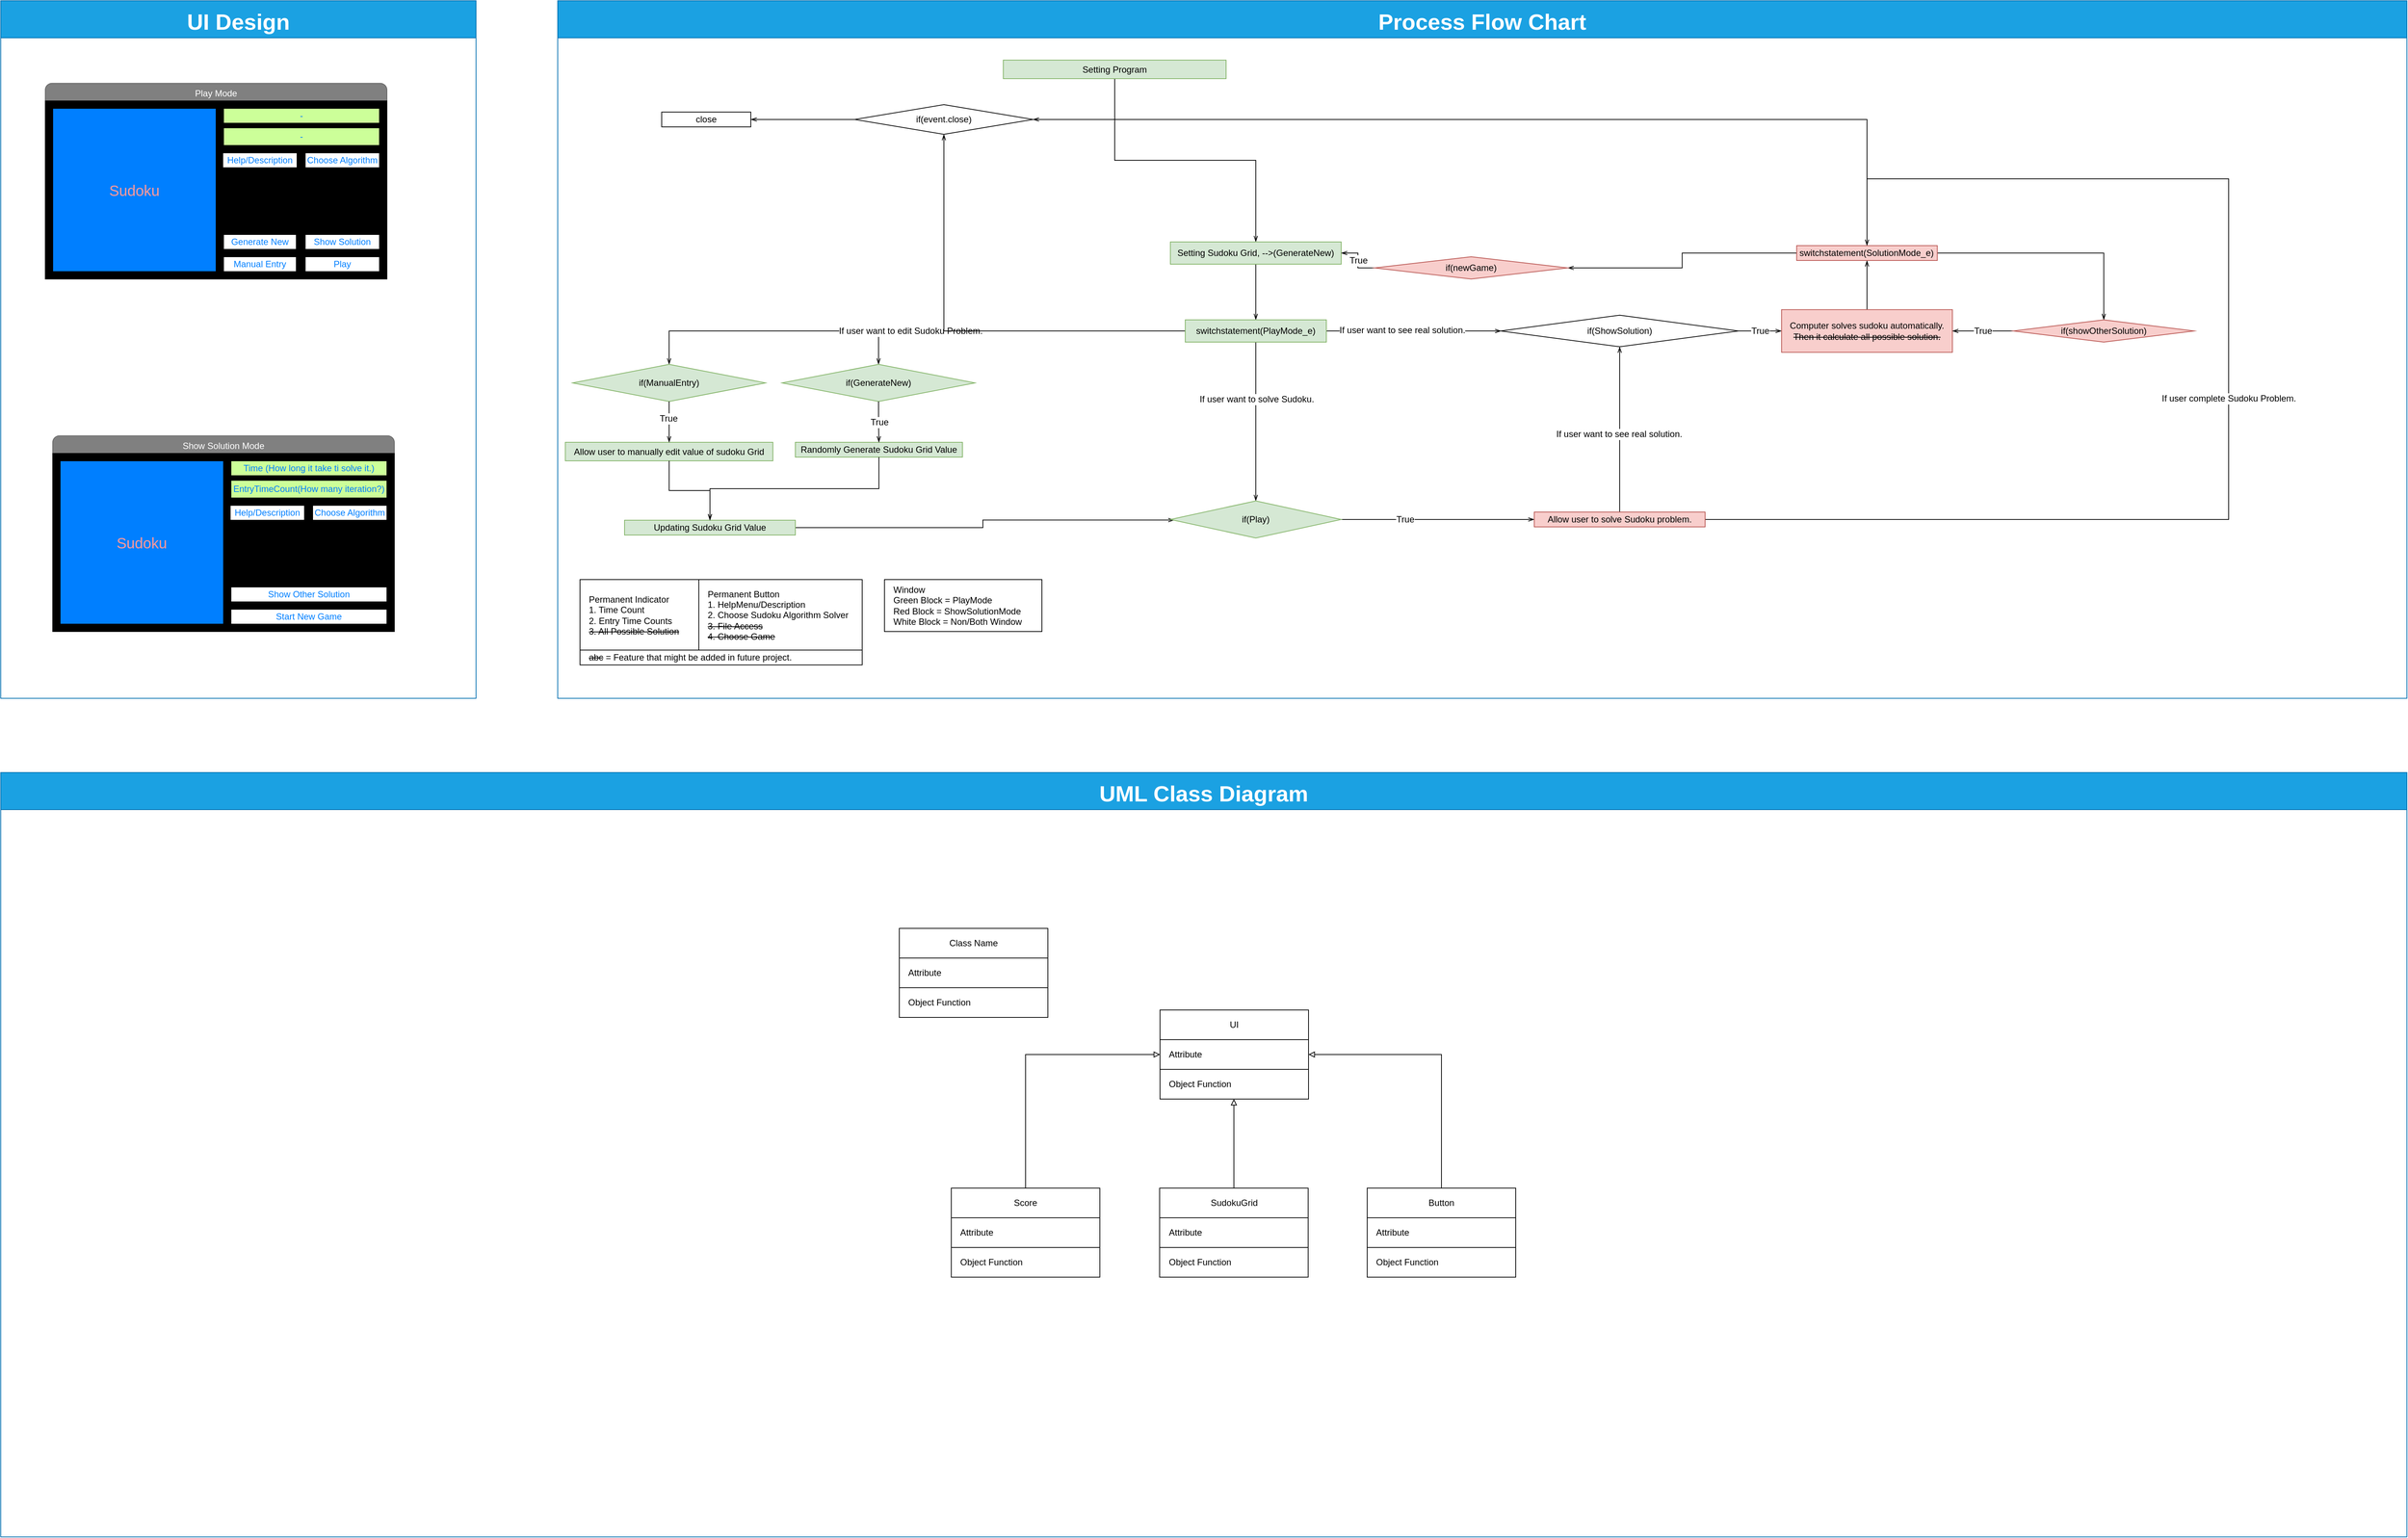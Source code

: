 <mxfile version="17.4.1" type="github">
  <diagram id="C5RBs43oDa-KdzZeNtuy" name="Page-1">
    <mxGraphModel dx="5560" dy="2673" grid="1" gridSize="10" guides="1" tooltips="1" connect="1" arrows="1" fold="1" page="1" pageScale="1" pageWidth="827" pageHeight="1169" math="0" shadow="0">
      <root>
        <mxCell id="WIyWlLk6GJQsqaUBKTNV-0" />
        <mxCell id="WIyWlLk6GJQsqaUBKTNV-1" parent="WIyWlLk6GJQsqaUBKTNV-0" />
        <mxCell id="P9mcN9a8yqLOft1SeJQN-4" value="" style="group" vertex="1" connectable="0" parent="WIyWlLk6GJQsqaUBKTNV-1">
          <mxGeometry x="650" y="1730" width="200" height="120" as="geometry" />
        </mxCell>
        <mxCell id="P9mcN9a8yqLOft1SeJQN-1" value="Class Name" style="rounded=0;whiteSpace=wrap;html=1;" vertex="1" parent="P9mcN9a8yqLOft1SeJQN-4">
          <mxGeometry width="200" height="40" as="geometry" />
        </mxCell>
        <mxCell id="P9mcN9a8yqLOft1SeJQN-2" value="Attribute" style="rounded=0;whiteSpace=wrap;html=1;align=left;spacingLeft=10;" vertex="1" parent="P9mcN9a8yqLOft1SeJQN-4">
          <mxGeometry y="40" width="200" height="40" as="geometry" />
        </mxCell>
        <mxCell id="P9mcN9a8yqLOft1SeJQN-3" value="Object Function" style="rounded=0;whiteSpace=wrap;html=1;align=left;spacingLeft=10;" vertex="1" parent="P9mcN9a8yqLOft1SeJQN-4">
          <mxGeometry y="80" width="200" height="40" as="geometry" />
        </mxCell>
        <mxCell id="P9mcN9a8yqLOft1SeJQN-33" value="" style="edgeStyle=orthogonalEdgeStyle;rounded=0;orthogonalLoop=1;jettySize=auto;html=1;fontSize=12;startArrow=none;startFill=0;endArrow=openThin;endFill=0;" edge="1" parent="WIyWlLk6GJQsqaUBKTNV-1" source="P9mcN9a8yqLOft1SeJQN-30" target="P9mcN9a8yqLOft1SeJQN-32">
          <mxGeometry relative="1" as="geometry" />
        </mxCell>
        <mxCell id="P9mcN9a8yqLOft1SeJQN-43" value="" style="edgeStyle=orthogonalEdgeStyle;rounded=0;orthogonalLoop=1;jettySize=auto;html=1;fontSize=12;startArrow=none;startFill=0;endArrow=openThin;endFill=0;" edge="1" parent="WIyWlLk6GJQsqaUBKTNV-1" source="P9mcN9a8yqLOft1SeJQN-32" target="P9mcN9a8yqLOft1SeJQN-42">
          <mxGeometry relative="1" as="geometry" />
        </mxCell>
        <mxCell id="P9mcN9a8yqLOft1SeJQN-32" value="Setting Sudoku Grid, --&amp;gt;(GenerateNew)" style="whiteSpace=wrap;html=1;rounded=0;fillColor=#d5e8d4;strokeColor=#82b366;" vertex="1" parent="WIyWlLk6GJQsqaUBKTNV-1">
          <mxGeometry x="1015" y="805" width="230" height="30" as="geometry" />
        </mxCell>
        <mxCell id="P9mcN9a8yqLOft1SeJQN-45" value="" style="edgeStyle=orthogonalEdgeStyle;rounded=0;orthogonalLoop=1;jettySize=auto;html=1;fontSize=12;startArrow=none;startFill=0;endArrow=openThin;endFill=0;exitX=0;exitY=0.5;exitDx=0;exitDy=0;" edge="1" parent="WIyWlLk6GJQsqaUBKTNV-1" source="P9mcN9a8yqLOft1SeJQN-42" target="P9mcN9a8yqLOft1SeJQN-44">
          <mxGeometry relative="1" as="geometry" />
        </mxCell>
        <mxCell id="P9mcN9a8yqLOft1SeJQN-47" value="If user want to edit Sudoku Problem." style="edgeStyle=orthogonalEdgeStyle;rounded=0;orthogonalLoop=1;jettySize=auto;html=1;fontSize=12;startArrow=none;startFill=0;endArrow=openThin;endFill=0;" edge="1" parent="WIyWlLk6GJQsqaUBKTNV-1" source="P9mcN9a8yqLOft1SeJQN-42" target="P9mcN9a8yqLOft1SeJQN-46">
          <mxGeometry relative="1" as="geometry" />
        </mxCell>
        <mxCell id="P9mcN9a8yqLOft1SeJQN-59" value="" style="edgeStyle=orthogonalEdgeStyle;rounded=0;orthogonalLoop=1;jettySize=auto;html=1;fontSize=12;startArrow=none;startFill=0;endArrow=openThin;endFill=0;" edge="1" parent="WIyWlLk6GJQsqaUBKTNV-1" source="P9mcN9a8yqLOft1SeJQN-42" target="P9mcN9a8yqLOft1SeJQN-58">
          <mxGeometry relative="1" as="geometry" />
        </mxCell>
        <mxCell id="P9mcN9a8yqLOft1SeJQN-139" value="If user want to solve Sudoku." style="edgeLabel;html=1;align=center;verticalAlign=middle;resizable=0;points=[];fontSize=12;fontColor=#000000;" vertex="1" connectable="0" parent="P9mcN9a8yqLOft1SeJQN-59">
          <mxGeometry x="-0.279" y="1" relative="1" as="geometry">
            <mxPoint as="offset" />
          </mxGeometry>
        </mxCell>
        <mxCell id="P9mcN9a8yqLOft1SeJQN-67" value="" style="edgeStyle=orthogonalEdgeStyle;rounded=0;orthogonalLoop=1;jettySize=auto;html=1;fontSize=12;startArrow=none;startFill=0;endArrow=openThin;endFill=0;" edge="1" parent="WIyWlLk6GJQsqaUBKTNV-1" source="P9mcN9a8yqLOft1SeJQN-42" target="P9mcN9a8yqLOft1SeJQN-66">
          <mxGeometry relative="1" as="geometry" />
        </mxCell>
        <mxCell id="P9mcN9a8yqLOft1SeJQN-138" value="If user want to see real solution." style="edgeLabel;html=1;align=center;verticalAlign=middle;resizable=0;points=[];fontSize=12;fontColor=#000000;" vertex="1" connectable="0" parent="P9mcN9a8yqLOft1SeJQN-67">
          <mxGeometry x="-0.132" y="1" relative="1" as="geometry">
            <mxPoint as="offset" />
          </mxGeometry>
        </mxCell>
        <mxCell id="P9mcN9a8yqLOft1SeJQN-171" value="" style="edgeStyle=orthogonalEdgeStyle;rounded=0;orthogonalLoop=1;jettySize=auto;html=1;fontSize=30;fontColor=#000000;startArrow=none;startFill=0;endArrow=openThin;endFill=0;" edge="1" parent="WIyWlLk6GJQsqaUBKTNV-1" source="P9mcN9a8yqLOft1SeJQN-42" target="P9mcN9a8yqLOft1SeJQN-170">
          <mxGeometry relative="1" as="geometry" />
        </mxCell>
        <mxCell id="P9mcN9a8yqLOft1SeJQN-42" value="switchstatement(PlayMode_e)" style="whiteSpace=wrap;html=1;rounded=0;fillColor=#d5e8d4;strokeColor=#82B366;" vertex="1" parent="WIyWlLk6GJQsqaUBKTNV-1">
          <mxGeometry x="1035" y="910" width="190" height="30" as="geometry" />
        </mxCell>
        <mxCell id="P9mcN9a8yqLOft1SeJQN-60" style="edgeStyle=orthogonalEdgeStyle;rounded=0;orthogonalLoop=1;jettySize=auto;html=1;entryX=0.023;entryY=0.516;entryDx=0;entryDy=0;entryPerimeter=0;fontSize=12;startArrow=none;startFill=0;endArrow=openThin;endFill=0;" edge="1" parent="WIyWlLk6GJQsqaUBKTNV-1" source="P9mcN9a8yqLOft1SeJQN-54" target="P9mcN9a8yqLOft1SeJQN-58">
          <mxGeometry relative="1" as="geometry" />
        </mxCell>
        <mxCell id="P9mcN9a8yqLOft1SeJQN-63" value="" style="edgeStyle=orthogonalEdgeStyle;rounded=0;orthogonalLoop=1;jettySize=auto;html=1;fontSize=12;startArrow=none;startFill=0;endArrow=openThin;endFill=0;" edge="1" parent="WIyWlLk6GJQsqaUBKTNV-1" source="P9mcN9a8yqLOft1SeJQN-58" target="P9mcN9a8yqLOft1SeJQN-62">
          <mxGeometry relative="1" as="geometry" />
        </mxCell>
        <mxCell id="P9mcN9a8yqLOft1SeJQN-65" value="True" style="edgeLabel;html=1;align=center;verticalAlign=middle;resizable=0;points=[];fontSize=12;" vertex="1" connectable="0" parent="P9mcN9a8yqLOft1SeJQN-63">
          <mxGeometry x="-0.339" relative="1" as="geometry">
            <mxPoint as="offset" />
          </mxGeometry>
        </mxCell>
        <mxCell id="P9mcN9a8yqLOft1SeJQN-58" value="if(Play)" style="rhombus;whiteSpace=wrap;html=1;rounded=0;fillColor=#d5e8d4;strokeColor=#82b366;" vertex="1" parent="WIyWlLk6GJQsqaUBKTNV-1">
          <mxGeometry x="1015" y="1154" width="230" height="50" as="geometry" />
        </mxCell>
        <mxCell id="P9mcN9a8yqLOft1SeJQN-68" style="edgeStyle=orthogonalEdgeStyle;rounded=0;orthogonalLoop=1;jettySize=auto;html=1;entryX=0.5;entryY=1;entryDx=0;entryDy=0;fontSize=12;startArrow=none;startFill=0;endArrow=openThin;endFill=0;" edge="1" parent="WIyWlLk6GJQsqaUBKTNV-1" source="P9mcN9a8yqLOft1SeJQN-62" target="P9mcN9a8yqLOft1SeJQN-66">
          <mxGeometry relative="1" as="geometry" />
        </mxCell>
        <mxCell id="P9mcN9a8yqLOft1SeJQN-69" value="If user want to see real solution." style="edgeLabel;html=1;align=center;verticalAlign=middle;resizable=0;points=[];fontSize=12;" vertex="1" connectable="0" parent="P9mcN9a8yqLOft1SeJQN-68">
          <mxGeometry x="-0.053" y="1" relative="1" as="geometry">
            <mxPoint as="offset" />
          </mxGeometry>
        </mxCell>
        <mxCell id="P9mcN9a8yqLOft1SeJQN-116" value="If user complete Sudoku Problem." style="edgeStyle=orthogonalEdgeStyle;rounded=0;orthogonalLoop=1;jettySize=auto;html=1;fontSize=12;fontColor=#000000;startArrow=none;startFill=0;endArrow=openThin;endFill=0;entryX=0.5;entryY=0;entryDx=0;entryDy=0;" edge="1" parent="WIyWlLk6GJQsqaUBKTNV-1" source="P9mcN9a8yqLOft1SeJQN-62" target="P9mcN9a8yqLOft1SeJQN-91">
          <mxGeometry x="-0.003" relative="1" as="geometry">
            <mxPoint x="2440" y="720" as="targetPoint" />
            <Array as="points">
              <mxPoint x="2440" y="1179" />
              <mxPoint x="2440" y="720" />
              <mxPoint x="1953" y="720" />
            </Array>
            <mxPoint as="offset" />
          </mxGeometry>
        </mxCell>
        <mxCell id="P9mcN9a8yqLOft1SeJQN-62" value="&lt;span&gt;Allow user to solve Sudoku problem.&lt;/span&gt;" style="whiteSpace=wrap;html=1;rounded=0;fillColor=#f8cecc;strokeColor=#b85450;" vertex="1" parent="WIyWlLk6GJQsqaUBKTNV-1">
          <mxGeometry x="1505" y="1169" width="230" height="20" as="geometry" />
        </mxCell>
        <mxCell id="P9mcN9a8yqLOft1SeJQN-71" value="True" style="edgeStyle=orthogonalEdgeStyle;rounded=0;orthogonalLoop=1;jettySize=auto;html=1;fontSize=12;startArrow=none;startFill=0;endArrow=openThin;endFill=0;" edge="1" parent="WIyWlLk6GJQsqaUBKTNV-1" source="P9mcN9a8yqLOft1SeJQN-66" target="P9mcN9a8yqLOft1SeJQN-70">
          <mxGeometry relative="1" as="geometry" />
        </mxCell>
        <mxCell id="P9mcN9a8yqLOft1SeJQN-66" value="if(ShowSolution)" style="rhombus;whiteSpace=wrap;html=1;rounded=0;" vertex="1" parent="WIyWlLk6GJQsqaUBKTNV-1">
          <mxGeometry x="1460" y="903.75" width="320" height="42.5" as="geometry" />
        </mxCell>
        <mxCell id="P9mcN9a8yqLOft1SeJQN-92" value="" style="edgeStyle=orthogonalEdgeStyle;rounded=0;orthogonalLoop=1;jettySize=auto;html=1;fontSize=12;fontColor=#FFFFFF;startArrow=none;startFill=0;endArrow=openThin;endFill=0;" edge="1" parent="WIyWlLk6GJQsqaUBKTNV-1" source="P9mcN9a8yqLOft1SeJQN-70" target="P9mcN9a8yqLOft1SeJQN-91">
          <mxGeometry relative="1" as="geometry" />
        </mxCell>
        <mxCell id="P9mcN9a8yqLOft1SeJQN-70" value="Computer solves sudoku automatically.&lt;br&gt;&lt;strike&gt;Then it calculate all possible solution.&lt;/strike&gt;" style="whiteSpace=wrap;html=1;rounded=0;fillColor=#f8cecc;strokeColor=#b85450;" vertex="1" parent="WIyWlLk6GJQsqaUBKTNV-1">
          <mxGeometry x="1838" y="896.25" width="230" height="57.5" as="geometry" />
        </mxCell>
        <mxCell id="P9mcN9a8yqLOft1SeJQN-94" value="" style="edgeStyle=orthogonalEdgeStyle;rounded=0;orthogonalLoop=1;jettySize=auto;html=1;fontSize=12;fontColor=#FFFFFF;startArrow=none;startFill=0;endArrow=openThin;endFill=0;" edge="1" parent="WIyWlLk6GJQsqaUBKTNV-1" source="P9mcN9a8yqLOft1SeJQN-91" target="P9mcN9a8yqLOft1SeJQN-93">
          <mxGeometry relative="1" as="geometry" />
        </mxCell>
        <mxCell id="P9mcN9a8yqLOft1SeJQN-97" value="" style="edgeStyle=orthogonalEdgeStyle;rounded=0;orthogonalLoop=1;jettySize=auto;html=1;fontSize=12;fontColor=#000000;startArrow=none;startFill=0;endArrow=openThin;endFill=0;" edge="1" parent="WIyWlLk6GJQsqaUBKTNV-1" source="P9mcN9a8yqLOft1SeJQN-91" target="P9mcN9a8yqLOft1SeJQN-96">
          <mxGeometry relative="1" as="geometry" />
        </mxCell>
        <mxCell id="P9mcN9a8yqLOft1SeJQN-173" style="edgeStyle=orthogonalEdgeStyle;rounded=0;orthogonalLoop=1;jettySize=auto;html=1;fontSize=30;fontColor=#000000;startArrow=none;startFill=0;endArrow=openThin;endFill=0;entryX=1;entryY=0.5;entryDx=0;entryDy=0;" edge="1" parent="WIyWlLk6GJQsqaUBKTNV-1" source="P9mcN9a8yqLOft1SeJQN-91" target="P9mcN9a8yqLOft1SeJQN-170">
          <mxGeometry relative="1" as="geometry">
            <mxPoint x="1630" y="580" as="targetPoint" />
            <Array as="points">
              <mxPoint x="1953" y="640" />
            </Array>
          </mxGeometry>
        </mxCell>
        <mxCell id="P9mcN9a8yqLOft1SeJQN-91" value="switchstatement(SolutionMode_e)" style="whiteSpace=wrap;html=1;rounded=0;fillColor=#f8cecc;strokeColor=#b85450;" vertex="1" parent="WIyWlLk6GJQsqaUBKTNV-1">
          <mxGeometry x="1858.31" y="810" width="189.38" height="20" as="geometry" />
        </mxCell>
        <mxCell id="P9mcN9a8yqLOft1SeJQN-95" value="&lt;font color=&quot;#000000&quot;&gt;&lt;span&gt;True&lt;/span&gt;&lt;/font&gt;" style="edgeStyle=orthogonalEdgeStyle;rounded=0;orthogonalLoop=1;jettySize=auto;html=1;entryX=1;entryY=0.5;entryDx=0;entryDy=0;fontSize=12;fontColor=#FFFFFF;startArrow=none;startFill=0;endArrow=openThin;endFill=0;" edge="1" parent="WIyWlLk6GJQsqaUBKTNV-1" source="P9mcN9a8yqLOft1SeJQN-93" target="P9mcN9a8yqLOft1SeJQN-32">
          <mxGeometry relative="1" as="geometry" />
        </mxCell>
        <mxCell id="P9mcN9a8yqLOft1SeJQN-98" value="True" style="edgeStyle=orthogonalEdgeStyle;rounded=0;orthogonalLoop=1;jettySize=auto;html=1;fontSize=12;fontColor=#000000;startArrow=none;startFill=0;endArrow=openThin;endFill=0;entryX=1;entryY=0.5;entryDx=0;entryDy=0;" edge="1" parent="WIyWlLk6GJQsqaUBKTNV-1" source="P9mcN9a8yqLOft1SeJQN-96" target="P9mcN9a8yqLOft1SeJQN-70">
          <mxGeometry relative="1" as="geometry">
            <mxPoint x="2221.87" y="960" as="targetPoint" />
          </mxGeometry>
        </mxCell>
        <mxCell id="P9mcN9a8yqLOft1SeJQN-96" value="if(showOtherSolution)" style="rhombus;whiteSpace=wrap;html=1;rounded=0;fillColor=#f8cecc;strokeColor=#b85450;" vertex="1" parent="WIyWlLk6GJQsqaUBKTNV-1">
          <mxGeometry x="2150" y="910" width="243.74" height="30" as="geometry" />
        </mxCell>
        <mxCell id="P9mcN9a8yqLOft1SeJQN-141" value="" style="group" vertex="1" connectable="0" parent="WIyWlLk6GJQsqaUBKTNV-1">
          <mxGeometry x="720" y="1840" width="760" height="360" as="geometry" />
        </mxCell>
        <mxCell id="P9mcN9a8yqLOft1SeJQN-5" value="" style="group" vertex="1" connectable="0" parent="P9mcN9a8yqLOft1SeJQN-141">
          <mxGeometry x="281" width="200" height="120" as="geometry" />
        </mxCell>
        <mxCell id="P9mcN9a8yqLOft1SeJQN-6" value="UI" style="rounded=0;whiteSpace=wrap;html=1;" vertex="1" parent="P9mcN9a8yqLOft1SeJQN-5">
          <mxGeometry width="200" height="40" as="geometry" />
        </mxCell>
        <mxCell id="P9mcN9a8yqLOft1SeJQN-7" value="Attribute" style="rounded=0;whiteSpace=wrap;html=1;align=left;spacingLeft=10;" vertex="1" parent="P9mcN9a8yqLOft1SeJQN-5">
          <mxGeometry y="40" width="200" height="40" as="geometry" />
        </mxCell>
        <mxCell id="P9mcN9a8yqLOft1SeJQN-8" value="Object Function" style="rounded=0;whiteSpace=wrap;html=1;align=left;spacingLeft=10;" vertex="1" parent="P9mcN9a8yqLOft1SeJQN-5">
          <mxGeometry y="80" width="200" height="40" as="geometry" />
        </mxCell>
        <mxCell id="P9mcN9a8yqLOft1SeJQN-12" value="" style="group" vertex="1" connectable="0" parent="P9mcN9a8yqLOft1SeJQN-141">
          <mxGeometry y="240" width="200" height="120" as="geometry" />
        </mxCell>
        <mxCell id="P9mcN9a8yqLOft1SeJQN-13" value="Score" style="rounded=0;whiteSpace=wrap;html=1;" vertex="1" parent="P9mcN9a8yqLOft1SeJQN-12">
          <mxGeometry width="200" height="40" as="geometry" />
        </mxCell>
        <mxCell id="P9mcN9a8yqLOft1SeJQN-14" value="Attribute" style="rounded=0;whiteSpace=wrap;html=1;align=left;spacingLeft=10;" vertex="1" parent="P9mcN9a8yqLOft1SeJQN-12">
          <mxGeometry y="40" width="200" height="40" as="geometry" />
        </mxCell>
        <mxCell id="P9mcN9a8yqLOft1SeJQN-15" value="Object Function" style="rounded=0;whiteSpace=wrap;html=1;align=left;spacingLeft=10;" vertex="1" parent="P9mcN9a8yqLOft1SeJQN-12">
          <mxGeometry y="80" width="200" height="40" as="geometry" />
        </mxCell>
        <mxCell id="P9mcN9a8yqLOft1SeJQN-17" value="" style="group" vertex="1" connectable="0" parent="P9mcN9a8yqLOft1SeJQN-141">
          <mxGeometry x="560" y="240" width="200" height="120" as="geometry" />
        </mxCell>
        <mxCell id="P9mcN9a8yqLOft1SeJQN-18" value="Button" style="rounded=0;whiteSpace=wrap;html=1;" vertex="1" parent="P9mcN9a8yqLOft1SeJQN-17">
          <mxGeometry width="200" height="40" as="geometry" />
        </mxCell>
        <mxCell id="P9mcN9a8yqLOft1SeJQN-19" value="Attribute" style="rounded=0;whiteSpace=wrap;html=1;align=left;spacingLeft=10;" vertex="1" parent="P9mcN9a8yqLOft1SeJQN-17">
          <mxGeometry y="40" width="200" height="40" as="geometry" />
        </mxCell>
        <mxCell id="P9mcN9a8yqLOft1SeJQN-20" value="Object Function" style="rounded=0;whiteSpace=wrap;html=1;align=left;spacingLeft=10;" vertex="1" parent="P9mcN9a8yqLOft1SeJQN-17">
          <mxGeometry y="80" width="200" height="40" as="geometry" />
        </mxCell>
        <mxCell id="P9mcN9a8yqLOft1SeJQN-21" value="" style="group" vertex="1" connectable="0" parent="P9mcN9a8yqLOft1SeJQN-141">
          <mxGeometry x="280.5" y="240" width="200" height="120" as="geometry" />
        </mxCell>
        <mxCell id="P9mcN9a8yqLOft1SeJQN-22" value="SudokuGrid" style="rounded=0;whiteSpace=wrap;html=1;" vertex="1" parent="P9mcN9a8yqLOft1SeJQN-21">
          <mxGeometry width="200" height="40" as="geometry" />
        </mxCell>
        <mxCell id="P9mcN9a8yqLOft1SeJQN-23" value="Attribute" style="rounded=0;whiteSpace=wrap;html=1;align=left;spacingLeft=10;" vertex="1" parent="P9mcN9a8yqLOft1SeJQN-21">
          <mxGeometry y="40" width="200" height="40" as="geometry" />
        </mxCell>
        <mxCell id="P9mcN9a8yqLOft1SeJQN-24" value="Object Function" style="rounded=0;whiteSpace=wrap;html=1;align=left;spacingLeft=10;" vertex="1" parent="P9mcN9a8yqLOft1SeJQN-21">
          <mxGeometry y="80" width="200" height="40" as="geometry" />
        </mxCell>
        <mxCell id="P9mcN9a8yqLOft1SeJQN-26" style="edgeStyle=orthogonalEdgeStyle;rounded=0;orthogonalLoop=1;jettySize=auto;html=1;fontSize=20;startArrow=block;startFill=0;endArrow=none;endFill=0;" edge="1" parent="P9mcN9a8yqLOft1SeJQN-141" source="P9mcN9a8yqLOft1SeJQN-7" target="P9mcN9a8yqLOft1SeJQN-13">
          <mxGeometry relative="1" as="geometry" />
        </mxCell>
        <mxCell id="P9mcN9a8yqLOft1SeJQN-27" style="edgeStyle=orthogonalEdgeStyle;rounded=0;orthogonalLoop=1;jettySize=auto;html=1;fontSize=20;startArrow=none;startFill=0;endArrow=block;endFill=0;" edge="1" parent="P9mcN9a8yqLOft1SeJQN-141" source="P9mcN9a8yqLOft1SeJQN-22">
          <mxGeometry relative="1" as="geometry">
            <mxPoint x="380.5" y="120" as="targetPoint" />
          </mxGeometry>
        </mxCell>
        <mxCell id="P9mcN9a8yqLOft1SeJQN-28" style="edgeStyle=orthogonalEdgeStyle;rounded=0;orthogonalLoop=1;jettySize=auto;html=1;entryX=1;entryY=0.5;entryDx=0;entryDy=0;fontSize=20;startArrow=none;startFill=0;endArrow=block;endFill=0;exitX=0.5;exitY=0;exitDx=0;exitDy=0;" edge="1" parent="P9mcN9a8yqLOft1SeJQN-141" source="P9mcN9a8yqLOft1SeJQN-18" target="P9mcN9a8yqLOft1SeJQN-7">
          <mxGeometry relative="1" as="geometry" />
        </mxCell>
        <mxCell id="P9mcN9a8yqLOft1SeJQN-144" value="Process Flow Chart" style="swimlane;fontSize=30;fontColor=#ffffff;strokeColor=#006EAF;fillColor=#1ba1e2;startSize=50;" vertex="1" parent="WIyWlLk6GJQsqaUBKTNV-1">
          <mxGeometry x="190" y="480" width="2490" height="940" as="geometry" />
        </mxCell>
        <mxCell id="P9mcN9a8yqLOft1SeJQN-135" value="" style="group" vertex="1" connectable="0" parent="P9mcN9a8yqLOft1SeJQN-144">
          <mxGeometry x="30" y="780" width="380" height="115" as="geometry" />
        </mxCell>
        <mxCell id="P9mcN9a8yqLOft1SeJQN-133" value="" style="group" vertex="1" connectable="0" parent="P9mcN9a8yqLOft1SeJQN-135">
          <mxGeometry width="380" height="95" as="geometry" />
        </mxCell>
        <mxCell id="P9mcN9a8yqLOft1SeJQN-115" value="&lt;span style=&quot;white-space: pre&quot;&gt;Permanent Button&lt;br&gt;1. HelpMenu/Description&lt;br&gt;2. Choose Sudoku Algorithm Solver&lt;br&gt;&lt;strike&gt;3. File Access&lt;br/&gt;4. Choose Game&lt;/strike&gt;&lt;br&gt;&lt;/span&gt;" style="rounded=0;whiteSpace=wrap;html=1;fontSize=12;fontColor=#000000;fillColor=#FFFFFF;align=left;spacingLeft=10;" vertex="1" parent="P9mcN9a8yqLOft1SeJQN-133">
          <mxGeometry x="160" width="220" height="95" as="geometry" />
        </mxCell>
        <mxCell id="P9mcN9a8yqLOft1SeJQN-117" value="&lt;span style=&quot;white-space: pre&quot;&gt;Permanent Indicator&lt;br&gt;1. Time Count&lt;br&gt;2. Entry Time Counts&lt;br&gt;&lt;strike&gt;3. All Possible Solution&lt;/strike&gt;&lt;br&gt;&lt;/span&gt;" style="rounded=0;whiteSpace=wrap;html=1;fontSize=12;fontColor=#000000;fillColor=#FFFFFF;align=left;spacingLeft=10;" vertex="1" parent="P9mcN9a8yqLOft1SeJQN-133">
          <mxGeometry width="160" height="95" as="geometry" />
        </mxCell>
        <mxCell id="P9mcN9a8yqLOft1SeJQN-134" value="&lt;strike&gt;abc&lt;/strike&gt;&amp;nbsp;= Feature that might be added in future project." style="rounded=0;whiteSpace=wrap;html=1;fontSize=12;fontColor=#000000;fillColor=#FFFFFF;align=left;spacingLeft=10;" vertex="1" parent="P9mcN9a8yqLOft1SeJQN-135">
          <mxGeometry y="95" width="380" height="20" as="geometry" />
        </mxCell>
        <mxCell id="P9mcN9a8yqLOft1SeJQN-93" value="if(newGame)" style="rhombus;whiteSpace=wrap;html=1;rounded=0;fillColor=#f8cecc;strokeColor=#b85450;" vertex="1" parent="P9mcN9a8yqLOft1SeJQN-144">
          <mxGeometry x="1100" y="345" width="260" height="30" as="geometry" />
        </mxCell>
        <mxCell id="P9mcN9a8yqLOft1SeJQN-136" value="&lt;span style=&quot;white-space: pre&quot;&gt;Window&lt;/span&gt;&lt;br&gt;Green Block = PlayMode&lt;br&gt;Red Block = ShowSolutionMode&lt;br&gt;White Block = Non/Both Window" style="rounded=0;whiteSpace=wrap;html=1;fontSize=12;fontColor=#000000;fillColor=#FFFFFF;align=left;spacingLeft=10;" vertex="1" parent="P9mcN9a8yqLOft1SeJQN-144">
          <mxGeometry x="440" y="780" width="212" height="70" as="geometry" />
        </mxCell>
        <mxCell id="P9mcN9a8yqLOft1SeJQN-170" value="if(event.close)" style="rhombus;whiteSpace=wrap;html=1;rounded=0;" vertex="1" parent="P9mcN9a8yqLOft1SeJQN-144">
          <mxGeometry x="400" y="140" width="240" height="40" as="geometry" />
        </mxCell>
        <mxCell id="P9mcN9a8yqLOft1SeJQN-44" value="if(GenerateNew)" style="rhombus;whiteSpace=wrap;html=1;rounded=0;fillColor=#d5e8d4;strokeColor=#82b366;" vertex="1" parent="P9mcN9a8yqLOft1SeJQN-144">
          <mxGeometry x="302" y="490" width="260" height="50" as="geometry" />
        </mxCell>
        <mxCell id="P9mcN9a8yqLOft1SeJQN-54" value="Updating Sudoku Grid Value" style="whiteSpace=wrap;html=1;rounded=0;fillColor=#d5e8d4;strokeColor=#82b366;" vertex="1" parent="P9mcN9a8yqLOft1SeJQN-144">
          <mxGeometry x="90" y="700" width="230" height="20" as="geometry" />
        </mxCell>
        <mxCell id="P9mcN9a8yqLOft1SeJQN-46" value="if(ManualEntry)" style="rhombus;whiteSpace=wrap;html=1;rounded=0;fillColor=#d5e8d4;strokeColor=#82b366;" vertex="1" parent="P9mcN9a8yqLOft1SeJQN-144">
          <mxGeometry x="20" y="490" width="260" height="50" as="geometry" />
        </mxCell>
        <mxCell id="P9mcN9a8yqLOft1SeJQN-52" value="Allow user to manually edit value of sudoku Grid" style="whiteSpace=wrap;html=1;rounded=0;fillColor=#d5e8d4;strokeColor=#82b366;" vertex="1" parent="P9mcN9a8yqLOft1SeJQN-144">
          <mxGeometry x="10.25" y="595" width="279.5" height="25" as="geometry" />
        </mxCell>
        <mxCell id="P9mcN9a8yqLOft1SeJQN-53" value="" style="edgeStyle=orthogonalEdgeStyle;rounded=0;orthogonalLoop=1;jettySize=auto;html=1;fontSize=12;startArrow=none;startFill=0;endArrow=openThin;endFill=0;" edge="1" parent="P9mcN9a8yqLOft1SeJQN-144" source="P9mcN9a8yqLOft1SeJQN-46" target="P9mcN9a8yqLOft1SeJQN-52">
          <mxGeometry relative="1" as="geometry" />
        </mxCell>
        <mxCell id="P9mcN9a8yqLOft1SeJQN-64" value="True" style="edgeLabel;html=1;align=center;verticalAlign=middle;resizable=0;points=[];fontSize=12;" vertex="1" connectable="0" parent="P9mcN9a8yqLOft1SeJQN-53">
          <mxGeometry x="-0.185" y="-1" relative="1" as="geometry">
            <mxPoint as="offset" />
          </mxGeometry>
        </mxCell>
        <mxCell id="P9mcN9a8yqLOft1SeJQN-55" value="" style="edgeStyle=orthogonalEdgeStyle;rounded=0;orthogonalLoop=1;jettySize=auto;html=1;fontSize=12;startArrow=none;startFill=0;endArrow=openThin;endFill=0;" edge="1" parent="P9mcN9a8yqLOft1SeJQN-144" source="P9mcN9a8yqLOft1SeJQN-52" target="P9mcN9a8yqLOft1SeJQN-54">
          <mxGeometry relative="1" as="geometry" />
        </mxCell>
        <mxCell id="P9mcN9a8yqLOft1SeJQN-50" value="Randomly Generate Sudoku Grid Value" style="whiteSpace=wrap;html=1;rounded=0;fillColor=#d5e8d4;strokeColor=#82b366;" vertex="1" parent="P9mcN9a8yqLOft1SeJQN-144">
          <mxGeometry x="320" y="595" width="225" height="20" as="geometry" />
        </mxCell>
        <mxCell id="P9mcN9a8yqLOft1SeJQN-51" value="True" style="edgeStyle=orthogonalEdgeStyle;rounded=0;orthogonalLoop=1;jettySize=auto;html=1;fontSize=12;startArrow=none;startFill=0;endArrow=openThin;endFill=0;" edge="1" parent="P9mcN9a8yqLOft1SeJQN-144" source="P9mcN9a8yqLOft1SeJQN-44" target="P9mcN9a8yqLOft1SeJQN-50">
          <mxGeometry relative="1" as="geometry" />
        </mxCell>
        <mxCell id="P9mcN9a8yqLOft1SeJQN-57" style="edgeStyle=orthogonalEdgeStyle;rounded=0;orthogonalLoop=1;jettySize=auto;html=1;entryX=0.5;entryY=0;entryDx=0;entryDy=0;fontSize=12;startArrow=none;startFill=0;endArrow=openThin;endFill=0;" edge="1" parent="P9mcN9a8yqLOft1SeJQN-144" source="P9mcN9a8yqLOft1SeJQN-50" target="P9mcN9a8yqLOft1SeJQN-54">
          <mxGeometry relative="1" as="geometry" />
        </mxCell>
        <mxCell id="P9mcN9a8yqLOft1SeJQN-30" value="Setting Program" style="rounded=0;whiteSpace=wrap;html=1;fontSize=12;fillColor=#d5e8d4;strokeColor=#82b366;" vertex="1" parent="P9mcN9a8yqLOft1SeJQN-144">
          <mxGeometry x="600" y="80" width="300" height="25" as="geometry" />
        </mxCell>
        <mxCell id="P9mcN9a8yqLOft1SeJQN-175" value="close" style="whiteSpace=wrap;html=1;rounded=0;" vertex="1" parent="P9mcN9a8yqLOft1SeJQN-144">
          <mxGeometry x="140" y="150" width="120" height="20" as="geometry" />
        </mxCell>
        <mxCell id="P9mcN9a8yqLOft1SeJQN-176" value="" style="edgeStyle=orthogonalEdgeStyle;rounded=0;orthogonalLoop=1;jettySize=auto;html=1;fontSize=30;fontColor=#000000;startArrow=none;startFill=0;endArrow=openThin;endFill=0;" edge="1" parent="P9mcN9a8yqLOft1SeJQN-144" source="P9mcN9a8yqLOft1SeJQN-170" target="P9mcN9a8yqLOft1SeJQN-175">
          <mxGeometry relative="1" as="geometry" />
        </mxCell>
        <mxCell id="P9mcN9a8yqLOft1SeJQN-186" value="UI Design" style="swimlane;fontSize=30;fontColor=#ffffff;strokeColor=#006EAF;fillColor=#1ba1e2;startSize=50;" vertex="1" parent="WIyWlLk6GJQsqaUBKTNV-1">
          <mxGeometry x="-560" y="480" width="640" height="940" as="geometry" />
        </mxCell>
        <mxCell id="P9mcN9a8yqLOft1SeJQN-75" value="" style="group" vertex="1" connectable="0" parent="P9mcN9a8yqLOft1SeJQN-186">
          <mxGeometry x="60" y="135" width="460" height="240" as="geometry" />
        </mxCell>
        <mxCell id="P9mcN9a8yqLOft1SeJQN-76" value="Play Mode" style="rounded=1;whiteSpace=wrap;html=1;fontSize=12;fillColor=#808080;fontColor=#FFFFFF;strokeColor=#666666;verticalAlign=top;" vertex="1" parent="P9mcN9a8yqLOft1SeJQN-75">
          <mxGeometry y="-23.75" width="460" height="60" as="geometry" />
        </mxCell>
        <mxCell id="P9mcN9a8yqLOft1SeJQN-77" value="" style="rounded=0;whiteSpace=wrap;html=1;fillColor=#000000;" vertex="1" parent="P9mcN9a8yqLOft1SeJQN-75">
          <mxGeometry width="460" height="240" as="geometry" />
        </mxCell>
        <mxCell id="P9mcN9a8yqLOft1SeJQN-78" value="Sudoku" style="whiteSpace=wrap;html=1;aspect=fixed;fillColor=#007FFF;fontColor=#FF9999;fontSize=20;" vertex="1" parent="P9mcN9a8yqLOft1SeJQN-75">
          <mxGeometry x="10" y="10" width="220" height="220" as="geometry" />
        </mxCell>
        <mxCell id="P9mcN9a8yqLOft1SeJQN-79" value="Manual Entry" style="rounded=0;whiteSpace=wrap;html=1;fontColor=#007FFF;fillColor=#FFFFFF;" vertex="1" parent="P9mcN9a8yqLOft1SeJQN-75">
          <mxGeometry x="240" y="210" width="98" height="20" as="geometry" />
        </mxCell>
        <mxCell id="P9mcN9a8yqLOft1SeJQN-80" value="Play" style="rounded=0;whiteSpace=wrap;html=1;fontColor=#007FFF;fillColor=#FFFFFF;" vertex="1" parent="P9mcN9a8yqLOft1SeJQN-75">
          <mxGeometry x="350" y="210" width="100" height="20" as="geometry" />
        </mxCell>
        <mxCell id="P9mcN9a8yqLOft1SeJQN-81" value="-" style="rounded=0;whiteSpace=wrap;html=1;fontSize=12;fontColor=#007FFF;fillColor=#CCFF99;" vertex="1" parent="P9mcN9a8yqLOft1SeJQN-75">
          <mxGeometry x="240" y="10" width="210" height="20" as="geometry" />
        </mxCell>
        <mxCell id="P9mcN9a8yqLOft1SeJQN-82" value="Generate New" style="rounded=0;whiteSpace=wrap;html=1;fontColor=#007FFF;fillColor=#FFFFFF;" vertex="1" parent="P9mcN9a8yqLOft1SeJQN-75">
          <mxGeometry x="240" y="180" width="98" height="20" as="geometry" />
        </mxCell>
        <mxCell id="P9mcN9a8yqLOft1SeJQN-83" value="Show Solution" style="rounded=0;whiteSpace=wrap;html=1;fontColor=#007FFF;fillColor=#FFFFFF;" vertex="1" parent="P9mcN9a8yqLOft1SeJQN-75">
          <mxGeometry x="350" y="180" width="100" height="20" as="geometry" />
        </mxCell>
        <mxCell id="P9mcN9a8yqLOft1SeJQN-84" value="-" style="rounded=0;whiteSpace=wrap;html=1;fontSize=12;fontColor=#007FFF;fillColor=#CCFF99;" vertex="1" parent="P9mcN9a8yqLOft1SeJQN-75">
          <mxGeometry x="240" y="36.25" width="210" height="23.75" as="geometry" />
        </mxCell>
        <mxCell id="P9mcN9a8yqLOft1SeJQN-118" value="Help/Description" style="rounded=0;whiteSpace=wrap;html=1;fontColor=#007FFF;fillColor=#FFFFFF;" vertex="1" parent="P9mcN9a8yqLOft1SeJQN-75">
          <mxGeometry x="239" y="70" width="100" height="20" as="geometry" />
        </mxCell>
        <mxCell id="P9mcN9a8yqLOft1SeJQN-119" value="Choose Algorithm" style="rounded=0;whiteSpace=wrap;html=1;fontColor=#007FFF;fillColor=#FFFFFF;" vertex="1" parent="P9mcN9a8yqLOft1SeJQN-75">
          <mxGeometry x="350" y="70" width="100" height="20" as="geometry" />
        </mxCell>
        <mxCell id="P9mcN9a8yqLOft1SeJQN-121" value="" style="group" vertex="1" connectable="0" parent="P9mcN9a8yqLOft1SeJQN-186">
          <mxGeometry x="70" y="610" width="460" height="240" as="geometry" />
        </mxCell>
        <mxCell id="P9mcN9a8yqLOft1SeJQN-122" value="Show Solution Mode" style="rounded=1;whiteSpace=wrap;html=1;fontSize=12;fillColor=#808080;fontColor=#FFFFFF;strokeColor=#666666;verticalAlign=top;" vertex="1" parent="P9mcN9a8yqLOft1SeJQN-121">
          <mxGeometry y="-23.75" width="460" height="60" as="geometry" />
        </mxCell>
        <mxCell id="P9mcN9a8yqLOft1SeJQN-123" value="" style="rounded=0;whiteSpace=wrap;html=1;fillColor=#000000;" vertex="1" parent="P9mcN9a8yqLOft1SeJQN-121">
          <mxGeometry width="460" height="240" as="geometry" />
        </mxCell>
        <mxCell id="P9mcN9a8yqLOft1SeJQN-124" value="Sudoku" style="whiteSpace=wrap;html=1;aspect=fixed;fillColor=#007FFF;fontColor=#FF9999;fontSize=20;" vertex="1" parent="P9mcN9a8yqLOft1SeJQN-121">
          <mxGeometry x="10" y="10" width="220" height="220" as="geometry" />
        </mxCell>
        <mxCell id="P9mcN9a8yqLOft1SeJQN-126" value="Start New Game" style="rounded=0;whiteSpace=wrap;html=1;fontColor=#007FFF;fillColor=#FFFFFF;" vertex="1" parent="P9mcN9a8yqLOft1SeJQN-121">
          <mxGeometry x="240" y="210" width="210" height="20" as="geometry" />
        </mxCell>
        <mxCell id="P9mcN9a8yqLOft1SeJQN-127" value="Time (How long it take ti solve it.)" style="rounded=0;whiteSpace=wrap;html=1;fontSize=12;fontColor=#007FFF;fillColor=#CCFF99;" vertex="1" parent="P9mcN9a8yqLOft1SeJQN-121">
          <mxGeometry x="240" y="10" width="210" height="20" as="geometry" />
        </mxCell>
        <mxCell id="P9mcN9a8yqLOft1SeJQN-129" value="Show Other Solution" style="rounded=0;whiteSpace=wrap;html=1;fontColor=#007FFF;fillColor=#FFFFFF;" vertex="1" parent="P9mcN9a8yqLOft1SeJQN-121">
          <mxGeometry x="240" y="180" width="210" height="20" as="geometry" />
        </mxCell>
        <mxCell id="P9mcN9a8yqLOft1SeJQN-130" value="EntryTimeCount(How many iteration?)" style="rounded=0;whiteSpace=wrap;html=1;fontSize=12;fontColor=#007FFF;fillColor=#CCFF99;" vertex="1" parent="P9mcN9a8yqLOft1SeJQN-121">
          <mxGeometry x="240" y="36.25" width="210" height="23.75" as="geometry" />
        </mxCell>
        <mxCell id="P9mcN9a8yqLOft1SeJQN-131" value="Help/Description" style="rounded=0;whiteSpace=wrap;html=1;fontColor=#007FFF;fillColor=#FFFFFF;" vertex="1" parent="P9mcN9a8yqLOft1SeJQN-121">
          <mxGeometry x="239" y="70" width="100" height="20" as="geometry" />
        </mxCell>
        <mxCell id="P9mcN9a8yqLOft1SeJQN-132" value="Choose Algorithm" style="rounded=0;whiteSpace=wrap;html=1;fontColor=#007FFF;fillColor=#FFFFFF;" vertex="1" parent="P9mcN9a8yqLOft1SeJQN-121">
          <mxGeometry x="350" y="70" width="100" height="20" as="geometry" />
        </mxCell>
        <mxCell id="P9mcN9a8yqLOft1SeJQN-187" value="UML Class Diagram" style="swimlane;fontSize=30;fontColor=#ffffff;strokeColor=#006EAF;fillColor=#1ba1e2;startSize=50;" vertex="1" parent="WIyWlLk6GJQsqaUBKTNV-1">
          <mxGeometry x="-560" y="1520" width="3240" height="1030" as="geometry" />
        </mxCell>
      </root>
    </mxGraphModel>
  </diagram>
</mxfile>
